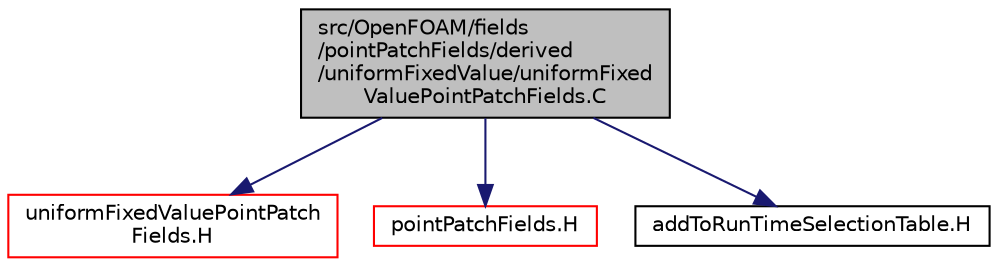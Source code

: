 digraph "src/OpenFOAM/fields/pointPatchFields/derived/uniformFixedValue/uniformFixedValuePointPatchFields.C"
{
  bgcolor="transparent";
  edge [fontname="Helvetica",fontsize="10",labelfontname="Helvetica",labelfontsize="10"];
  node [fontname="Helvetica",fontsize="10",shape=record];
  Node0 [label="src/OpenFOAM/fields\l/pointPatchFields/derived\l/uniformFixedValue/uniformFixed\lValuePointPatchFields.C",height=0.2,width=0.4,color="black", fillcolor="grey75", style="filled", fontcolor="black"];
  Node0 -> Node1 [color="midnightblue",fontsize="10",style="solid",fontname="Helvetica"];
  Node1 [label="uniformFixedValuePointPatch\lFields.H",height=0.2,width=0.4,color="red",URL="$a10847.html"];
  Node0 -> Node179 [color="midnightblue",fontsize="10",style="solid",fontname="Helvetica"];
  Node179 [label="pointPatchFields.H",height=0.2,width=0.4,color="red",URL="$a10880.html"];
  Node0 -> Node181 [color="midnightblue",fontsize="10",style="solid",fontname="Helvetica"];
  Node181 [label="addToRunTimeSelectionTable.H",height=0.2,width=0.4,color="black",URL="$a09989.html",tooltip="Macros for easy insertion into run-time selection tables. "];
}
